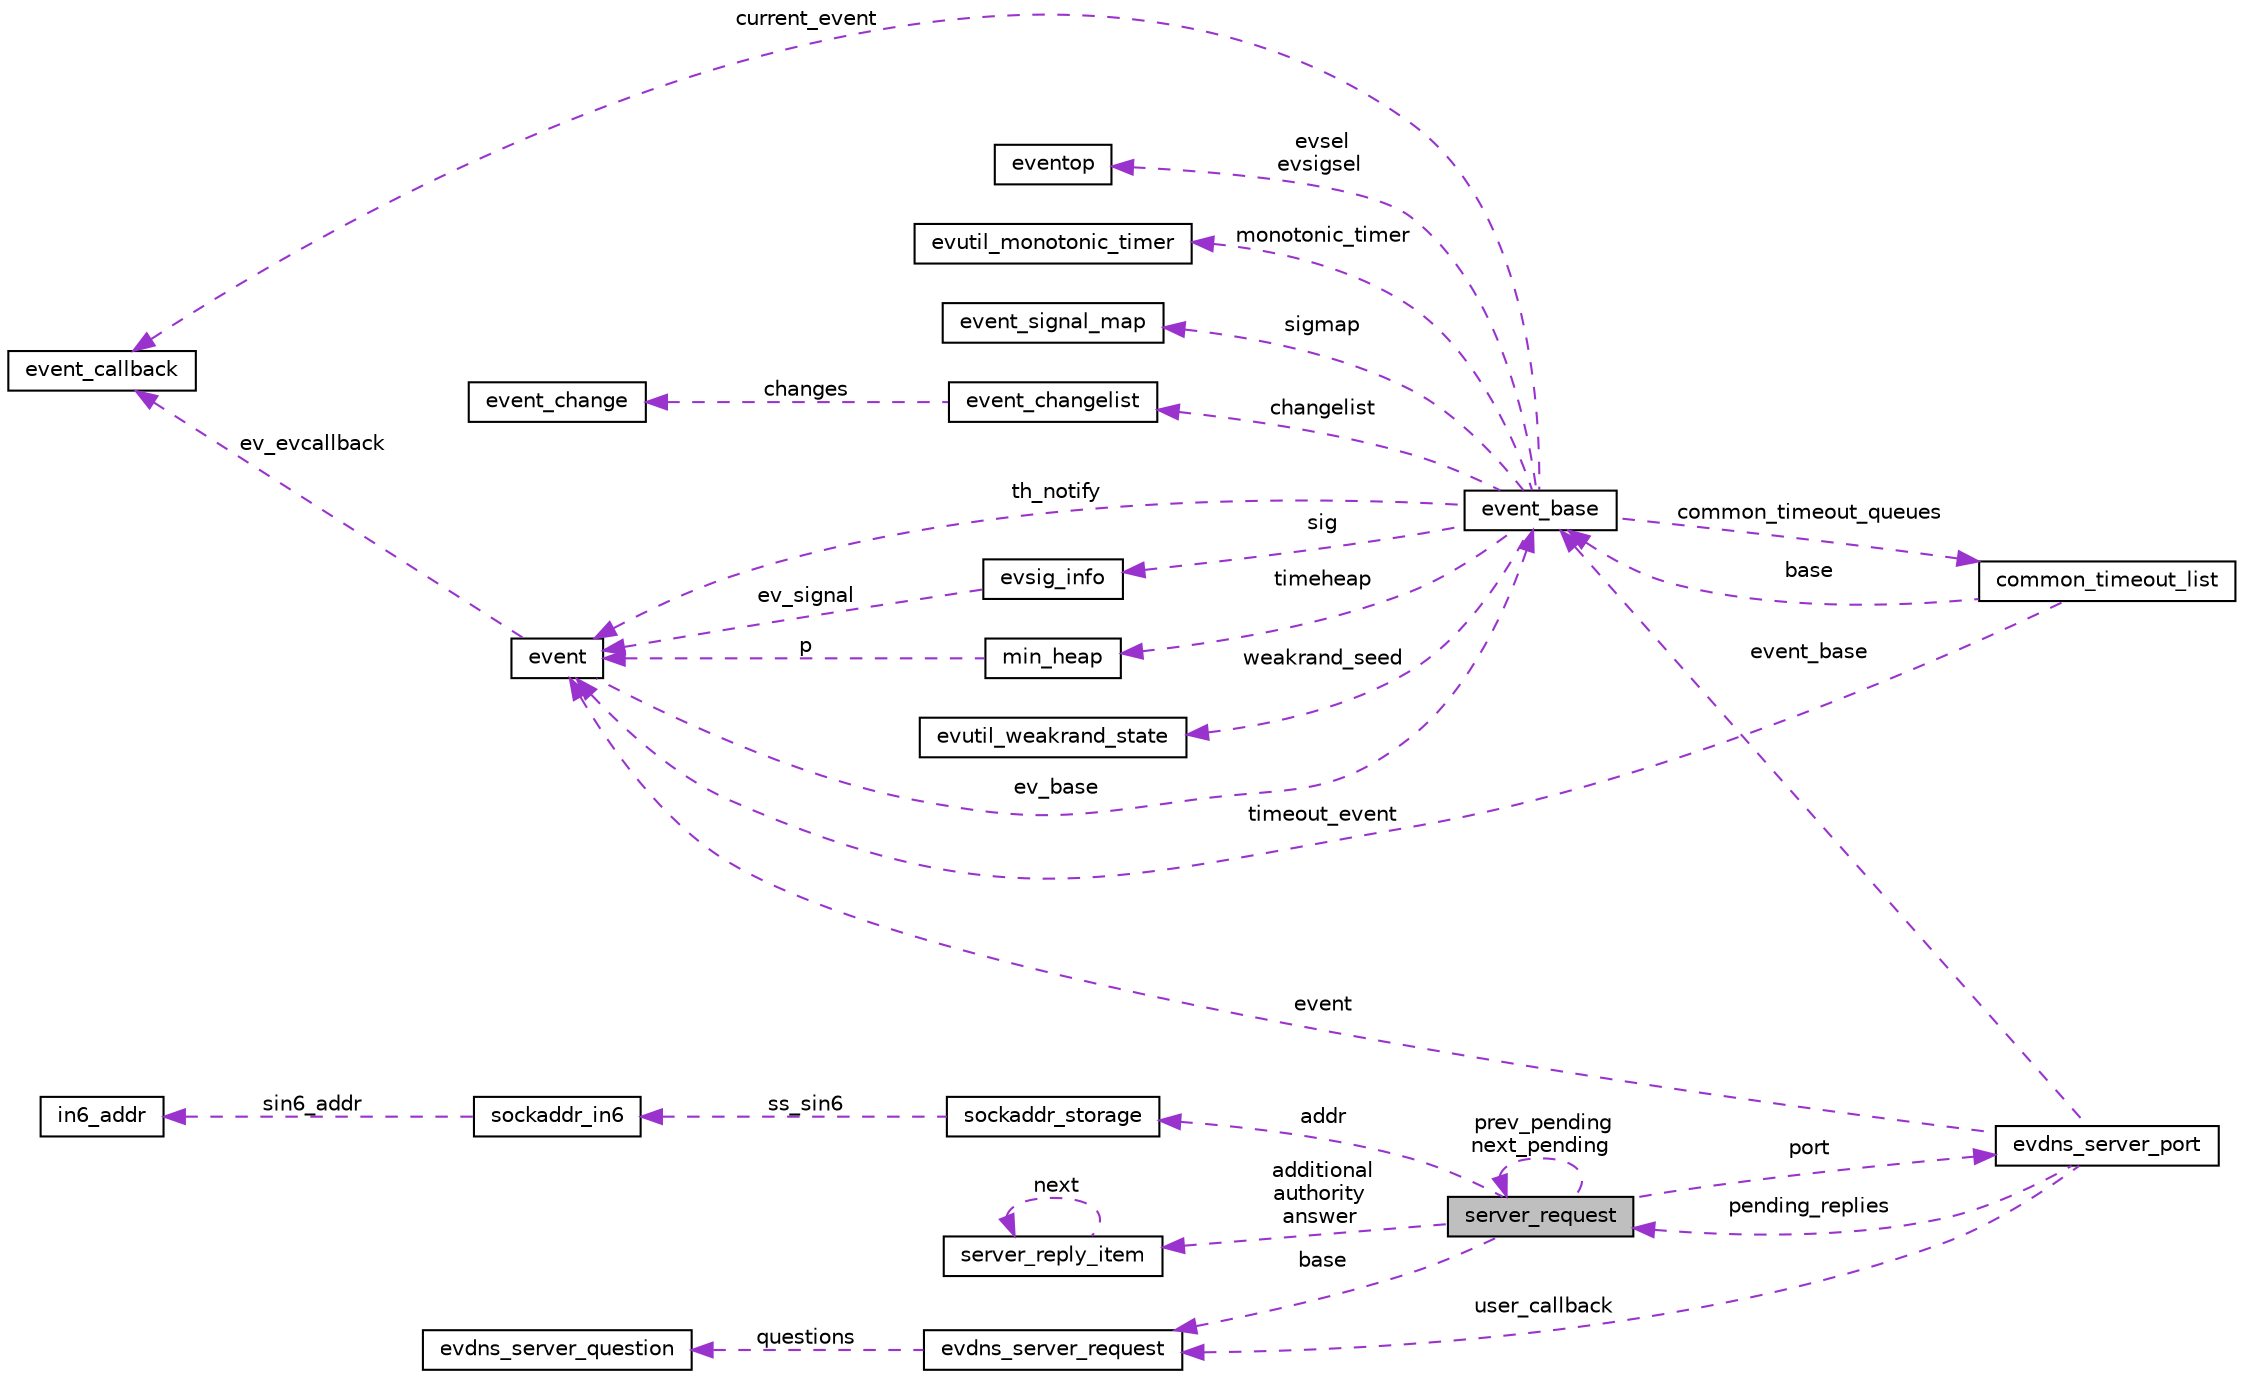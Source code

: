 digraph "server_request"
{
 // LATEX_PDF_SIZE
  edge [fontname="Helvetica",fontsize="10",labelfontname="Helvetica",labelfontsize="10"];
  node [fontname="Helvetica",fontsize="10",shape=record];
  rankdir="LR";
  Node1 [label="server_request",height=0.2,width=0.4,color="black", fillcolor="grey75", style="filled", fontcolor="black",tooltip=" "];
  Node2 -> Node1 [dir="back",color="darkorchid3",fontsize="10",style="dashed",label=" port" ,fontname="Helvetica"];
  Node2 [label="evdns_server_port",height=0.2,width=0.4,color="black", fillcolor="white", style="filled",URL="$structevdns__server__port.html",tooltip=" "];
  Node3 -> Node2 [dir="back",color="darkorchid3",fontsize="10",style="dashed",label=" event" ,fontname="Helvetica"];
  Node3 [label="event",height=0.2,width=0.4,color="black", fillcolor="white", style="filled",URL="$structevent.html",tooltip=" "];
  Node4 -> Node3 [dir="back",color="darkorchid3",fontsize="10",style="dashed",label=" ev_evcallback" ,fontname="Helvetica"];
  Node4 [label="event_callback",height=0.2,width=0.4,color="black", fillcolor="white", style="filled",URL="$structevent__callback.html",tooltip=" "];
  Node5 -> Node3 [dir="back",color="darkorchid3",fontsize="10",style="dashed",label=" ev_base" ,fontname="Helvetica"];
  Node5 [label="event_base",height=0.2,width=0.4,color="black", fillcolor="white", style="filled",URL="$structevent__base.html",tooltip=" "];
  Node6 -> Node5 [dir="back",color="darkorchid3",fontsize="10",style="dashed",label=" evsel\nevsigsel" ,fontname="Helvetica"];
  Node6 [label="eventop",height=0.2,width=0.4,color="black", fillcolor="white", style="filled",URL="$structeventop.html",tooltip=" "];
  Node7 -> Node5 [dir="back",color="darkorchid3",fontsize="10",style="dashed",label=" sig" ,fontname="Helvetica"];
  Node7 [label="evsig_info",height=0.2,width=0.4,color="black", fillcolor="white", style="filled",URL="$structevsig__info.html",tooltip=" "];
  Node3 -> Node7 [dir="back",color="darkorchid3",fontsize="10",style="dashed",label=" ev_signal" ,fontname="Helvetica"];
  Node8 -> Node5 [dir="back",color="darkorchid3",fontsize="10",style="dashed",label=" timeheap" ,fontname="Helvetica"];
  Node8 [label="min_heap",height=0.2,width=0.4,color="black", fillcolor="white", style="filled",URL="$structmin__heap.html",tooltip=" "];
  Node3 -> Node8 [dir="back",color="darkorchid3",fontsize="10",style="dashed",label=" p" ,fontname="Helvetica"];
  Node3 -> Node5 [dir="back",color="darkorchid3",fontsize="10",style="dashed",label=" th_notify" ,fontname="Helvetica"];
  Node4 -> Node5 [dir="back",color="darkorchid3",fontsize="10",style="dashed",label=" current_event" ,fontname="Helvetica"];
  Node9 -> Node5 [dir="back",color="darkorchid3",fontsize="10",style="dashed",label=" common_timeout_queues" ,fontname="Helvetica"];
  Node9 [label="common_timeout_list",height=0.2,width=0.4,color="black", fillcolor="white", style="filled",URL="$structcommon__timeout__list.html",tooltip=" "];
  Node3 -> Node9 [dir="back",color="darkorchid3",fontsize="10",style="dashed",label=" timeout_event" ,fontname="Helvetica"];
  Node5 -> Node9 [dir="back",color="darkorchid3",fontsize="10",style="dashed",label=" base" ,fontname="Helvetica"];
  Node10 -> Node5 [dir="back",color="darkorchid3",fontsize="10",style="dashed",label=" monotonic_timer" ,fontname="Helvetica"];
  Node10 [label="evutil_monotonic_timer",height=0.2,width=0.4,color="black", fillcolor="white", style="filled",URL="$structevutil__monotonic__timer.html",tooltip=" "];
  Node11 -> Node5 [dir="back",color="darkorchid3",fontsize="10",style="dashed",label=" sigmap" ,fontname="Helvetica"];
  Node11 [label="event_signal_map",height=0.2,width=0.4,color="black", fillcolor="white", style="filled",URL="$structevent__signal__map.html",tooltip=" "];
  Node12 -> Node5 [dir="back",color="darkorchid3",fontsize="10",style="dashed",label=" changelist" ,fontname="Helvetica"];
  Node12 [label="event_changelist",height=0.2,width=0.4,color="black", fillcolor="white", style="filled",URL="$structevent__changelist.html",tooltip=" "];
  Node13 -> Node12 [dir="back",color="darkorchid3",fontsize="10",style="dashed",label=" changes" ,fontname="Helvetica"];
  Node13 [label="event_change",height=0.2,width=0.4,color="black", fillcolor="white", style="filled",URL="$structevent__change.html",tooltip=" "];
  Node14 -> Node5 [dir="back",color="darkorchid3",fontsize="10",style="dashed",label=" weakrand_seed" ,fontname="Helvetica"];
  Node14 [label="evutil_weakrand_state",height=0.2,width=0.4,color="black", fillcolor="white", style="filled",URL="$structevutil__weakrand__state.html",tooltip=" "];
  Node1 -> Node2 [dir="back",color="darkorchid3",fontsize="10",style="dashed",label=" pending_replies" ,fontname="Helvetica"];
  Node15 -> Node2 [dir="back",color="darkorchid3",fontsize="10",style="dashed",label=" user_callback" ,fontname="Helvetica"];
  Node15 [label="evdns_server_request",height=0.2,width=0.4,color="black", fillcolor="white", style="filled",URL="$structevdns__server__request.html",tooltip=" "];
  Node16 -> Node15 [dir="back",color="darkorchid3",fontsize="10",style="dashed",label=" questions" ,fontname="Helvetica"];
  Node16 [label="evdns_server_question",height=0.2,width=0.4,color="black", fillcolor="white", style="filled",URL="$structevdns__server__question.html",tooltip=" "];
  Node5 -> Node2 [dir="back",color="darkorchid3",fontsize="10",style="dashed",label=" event_base" ,fontname="Helvetica"];
  Node17 -> Node1 [dir="back",color="darkorchid3",fontsize="10",style="dashed",label=" addr" ,fontname="Helvetica"];
  Node17 [label="sockaddr_storage",height=0.2,width=0.4,color="black", fillcolor="white", style="filled",URL="$structsockaddr__storage.html",tooltip=" "];
  Node18 -> Node17 [dir="back",color="darkorchid3",fontsize="10",style="dashed",label=" ss_sin6" ,fontname="Helvetica"];
  Node18 [label="sockaddr_in6",height=0.2,width=0.4,color="black", fillcolor="white", style="filled",URL="$structsockaddr__in6.html",tooltip=" "];
  Node19 -> Node18 [dir="back",color="darkorchid3",fontsize="10",style="dashed",label=" sin6_addr" ,fontname="Helvetica"];
  Node19 [label="in6_addr",height=0.2,width=0.4,color="black", fillcolor="white", style="filled",URL="$structin6__addr.html",tooltip=" "];
  Node1 -> Node1 [dir="back",color="darkorchid3",fontsize="10",style="dashed",label=" prev_pending\nnext_pending" ,fontname="Helvetica"];
  Node20 -> Node1 [dir="back",color="darkorchid3",fontsize="10",style="dashed",label=" additional\nauthority\nanswer" ,fontname="Helvetica"];
  Node20 [label="server_reply_item",height=0.2,width=0.4,color="black", fillcolor="white", style="filled",URL="$structserver__reply__item.html",tooltip=" "];
  Node20 -> Node20 [dir="back",color="darkorchid3",fontsize="10",style="dashed",label=" next" ,fontname="Helvetica"];
  Node15 -> Node1 [dir="back",color="darkorchid3",fontsize="10",style="dashed",label=" base" ,fontname="Helvetica"];
}
